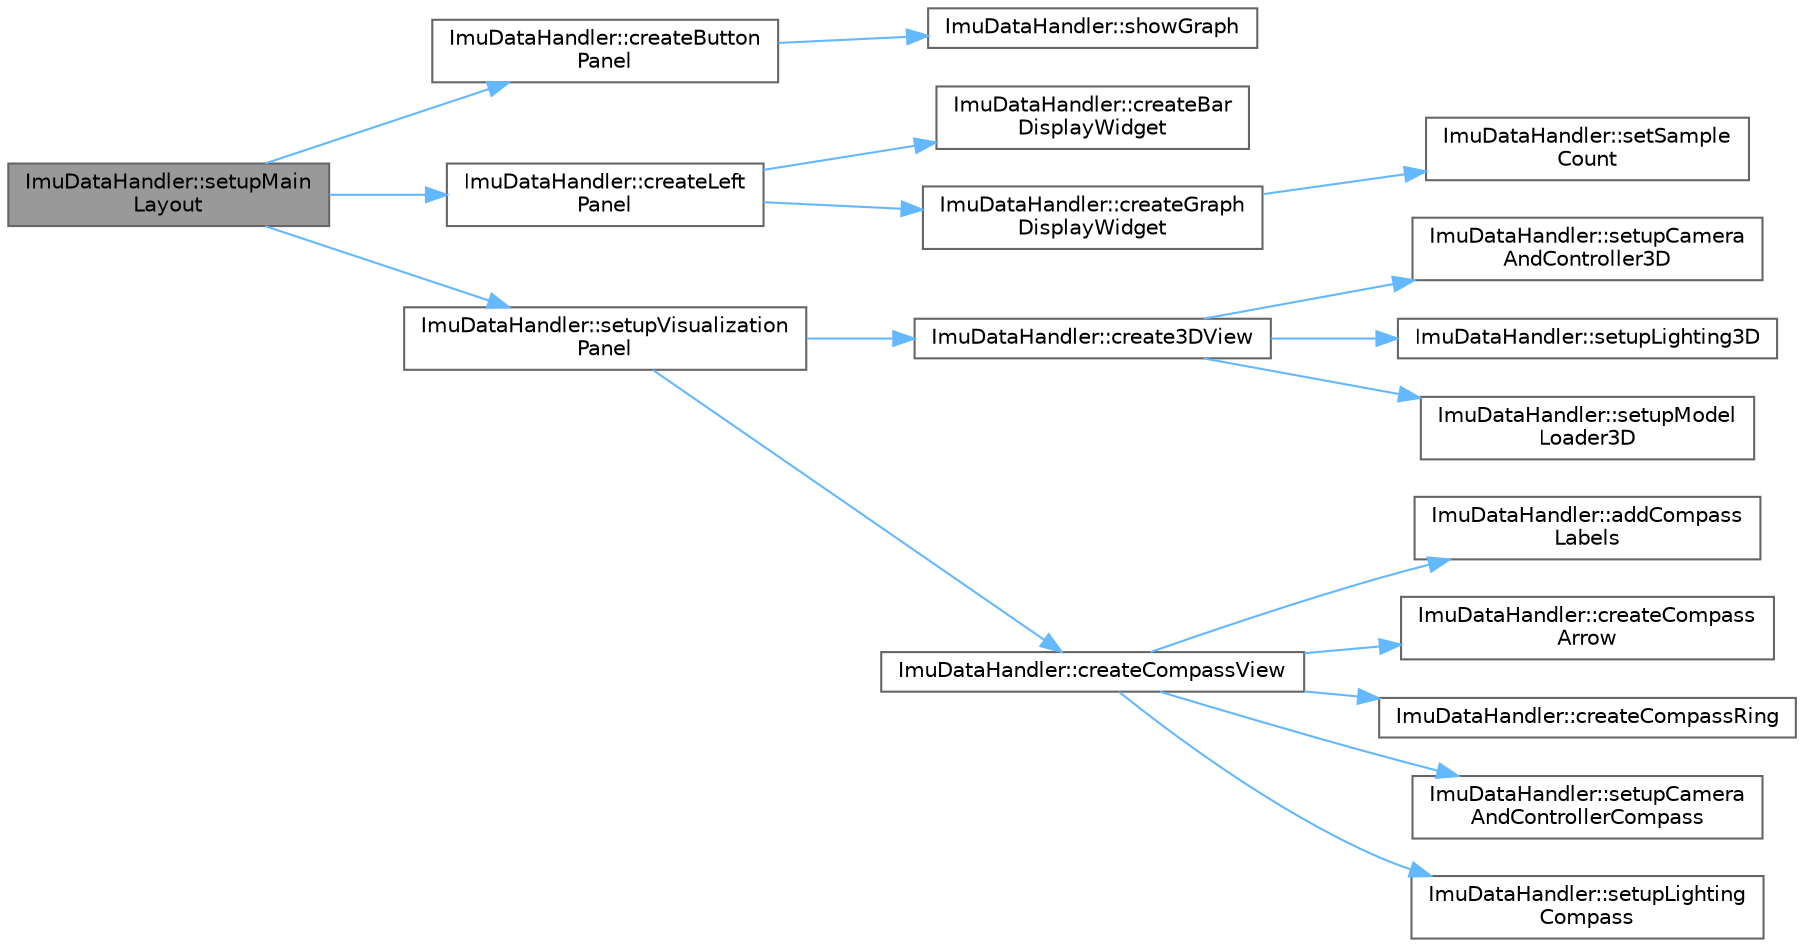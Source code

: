 digraph "ImuDataHandler::setupMainLayout"
{
 // LATEX_PDF_SIZE
  bgcolor="transparent";
  edge [fontname=Helvetica,fontsize=10,labelfontname=Helvetica,labelfontsize=10];
  node [fontname=Helvetica,fontsize=10,shape=box,height=0.2,width=0.4];
  rankdir="LR";
  Node1 [id="Node000001",label="ImuDataHandler::setupMain\lLayout",height=0.2,width=0.4,color="gray40", fillcolor="grey60", style="filled", fontcolor="black",tooltip="Konfiguruje główny układ interfejsu użytkownika."];
  Node1 -> Node2 [id="edge1_Node000001_Node000002",color="steelblue1",style="solid",tooltip=" "];
  Node2 [id="Node000002",label="ImuDataHandler::createButton\lPanel",height=0.2,width=0.4,color="grey40", fillcolor="white", style="filled",URL="$da/d41/classImuDataHandler.html#ab54382d06d6dddb783422b93e2b12c25",tooltip="Tworzy panel z przyciskami do przełączania widoków."];
  Node2 -> Node3 [id="edge2_Node000002_Node000003",color="steelblue1",style="solid",tooltip=" "];
  Node3 [id="Node000003",label="ImuDataHandler::showGraph",height=0.2,width=0.4,color="grey40", fillcolor="white", style="filled",URL="$da/d41/classImuDataHandler.html#a7a22d9a72d177b0ede32f905ee3ac241",tooltip="Slot przełączający widok na zakładkę z wykresami."];
  Node1 -> Node4 [id="edge3_Node000001_Node000004",color="steelblue1",style="solid",tooltip=" "];
  Node4 [id="Node000004",label="ImuDataHandler::createLeft\lPanel",height=0.2,width=0.4,color="grey40", fillcolor="white", style="filled",URL="$da/d41/classImuDataHandler.html#a87ffdfb6a4e85385b2b9e2234cba3ee1",tooltip="Tworzy lewy panel zawierający przełączane widoki danych (paski/wykresy)."];
  Node4 -> Node5 [id="edge4_Node000004_Node000005",color="steelblue1",style="solid",tooltip=" "];
  Node5 [id="Node000005",label="ImuDataHandler::createBar\lDisplayWidget",height=0.2,width=0.4,color="grey40", fillcolor="white", style="filled",URL="$da/d41/classImuDataHandler.html#aaf10774c1c6dc0f610a7e0da6d916b7e",tooltip="Tworzy widget wyświetlający dane w postaci pasków postępu."];
  Node4 -> Node6 [id="edge5_Node000004_Node000006",color="steelblue1",style="solid",tooltip=" "];
  Node6 [id="Node000006",label="ImuDataHandler::createGraph\lDisplayWidget",height=0.2,width=0.4,color="grey40", fillcolor="white", style="filled",URL="$da/d41/classImuDataHandler.html#ac2511de943f7f2c27c82e5e58ab7d869",tooltip="Tworzy widget wyświetlający dane w postaci wykresów."];
  Node6 -> Node7 [id="edge6_Node000006_Node000007",color="steelblue1",style="solid",tooltip=" "];
  Node7 [id="Node000007",label="ImuDataHandler::setSample\lCount",height=0.2,width=0.4,color="grey40", fillcolor="white", style="filled",URL="$da/d41/classImuDataHandler.html#ac6e9b4fe17a2bf511d67eba5c65b3e2c",tooltip="Ustawia liczbę próbek wyświetlanych na wykresach."];
  Node1 -> Node8 [id="edge7_Node000001_Node000008",color="steelblue1",style="solid",tooltip=" "];
  Node8 [id="Node000008",label="ImuDataHandler::setupVisualization\lPanel",height=0.2,width=0.4,color="grey40", fillcolor="white", style="filled",URL="$da/d41/classImuDataHandler.html#a9179f9700276cd0eaad6a9c764780156",tooltip="Konfiguruje panel wizualizacji 3D (model i kompas)."];
  Node8 -> Node9 [id="edge8_Node000008_Node000009",color="steelblue1",style="solid",tooltip=" "];
  Node9 [id="Node000009",label="ImuDataHandler::create3DView",height=0.2,width=0.4,color="grey40", fillcolor="white", style="filled",URL="$da/d41/classImuDataHandler.html#aa577768c3943c9ab20d01449a2abc5b4",tooltip="Tworzy widok 3D do wyświetlania modelu urządzenia."];
  Node9 -> Node10 [id="edge9_Node000009_Node000010",color="steelblue1",style="solid",tooltip=" "];
  Node10 [id="Node000010",label="ImuDataHandler::setupCamera\lAndController3D",height=0.2,width=0.4,color="grey40", fillcolor="white", style="filled",URL="$da/d41/classImuDataHandler.html#a4754002ef74444e87ff8a32e8a47a149",tooltip="Konfiguruje kamerę i kontroler dla widoku modelu 3D."];
  Node9 -> Node11 [id="edge10_Node000009_Node000011",color="steelblue1",style="solid",tooltip=" "];
  Node11 [id="Node000011",label="ImuDataHandler::setupLighting3D",height=0.2,width=0.4,color="grey40", fillcolor="white", style="filled",URL="$da/d41/classImuDataHandler.html#a3b0df574f13907172df13ec93ab4430c",tooltip="Konfiguruje oświetlenie dla sceny modelu 3D."];
  Node9 -> Node12 [id="edge11_Node000009_Node000012",color="steelblue1",style="solid",tooltip=" "];
  Node12 [id="Node000012",label="ImuDataHandler::setupModel\lLoader3D",height=0.2,width=0.4,color="grey40", fillcolor="white", style="filled",URL="$da/d41/classImuDataHandler.html#ab5824452fd383d251cb5651a8db52d79",tooltip="Konfiguruje ładowanie modelu 3D (np. z pliku .dae)."];
  Node8 -> Node13 [id="edge12_Node000008_Node000013",color="steelblue1",style="solid",tooltip=" "];
  Node13 [id="Node000013",label="ImuDataHandler::createCompassView",height=0.2,width=0.4,color="grey40", fillcolor="white", style="filled",URL="$da/d41/classImuDataHandler.html#a015c4523ec22dfe00e7128f4081c9a66",tooltip="Tworzy widok 3D dla kompasu."];
  Node13 -> Node14 [id="edge13_Node000013_Node000014",color="steelblue1",style="solid",tooltip=" "];
  Node14 [id="Node000014",label="ImuDataHandler::addCompass\lLabels",height=0.2,width=0.4,color="grey40", fillcolor="white", style="filled",URL="$da/d41/classImuDataHandler.html#a6f5931bf0e948c1f34c5f8079f04d310",tooltip="Dodaje etykiety kierunków (N, E, S, W) do sceny kompasu."];
  Node13 -> Node15 [id="edge14_Node000013_Node000015",color="steelblue1",style="solid",tooltip=" "];
  Node15 [id="Node000015",label="ImuDataHandler::createCompass\lArrow",height=0.2,width=0.4,color="grey40", fillcolor="white", style="filled",URL="$da/d41/classImuDataHandler.html#a8ecf69a4d883f09b5123b57937a973c9",tooltip="Tworzy strzałkę kompasu jako element sceny 3D."];
  Node13 -> Node16 [id="edge15_Node000013_Node000016",color="steelblue1",style="solid",tooltip=" "];
  Node16 [id="Node000016",label="ImuDataHandler::createCompassRing",height=0.2,width=0.4,color="grey40", fillcolor="white", style="filled",URL="$da/d41/classImuDataHandler.html#ae9fc18fee49df95c702ce5f89147920f",tooltip="Tworzy pierścień kompasu jako element sceny 3D."];
  Node13 -> Node17 [id="edge16_Node000013_Node000017",color="steelblue1",style="solid",tooltip=" "];
  Node17 [id="Node000017",label="ImuDataHandler::setupCamera\lAndControllerCompass",height=0.2,width=0.4,color="grey40", fillcolor="white", style="filled",URL="$da/d41/classImuDataHandler.html#a8cc085ea14f6988b41b2a731968027a7",tooltip="Konfiguruje kamerę i kontroler dla widoku kompasu."];
  Node13 -> Node18 [id="edge17_Node000013_Node000018",color="steelblue1",style="solid",tooltip=" "];
  Node18 [id="Node000018",label="ImuDataHandler::setupLighting\lCompass",height=0.2,width=0.4,color="grey40", fillcolor="white", style="filled",URL="$da/d41/classImuDataHandler.html#a3f683011837380b0d2ea575ad5b07ce9",tooltip="Konfiguruje oświetlenie dla sceny kompasu."];
}
